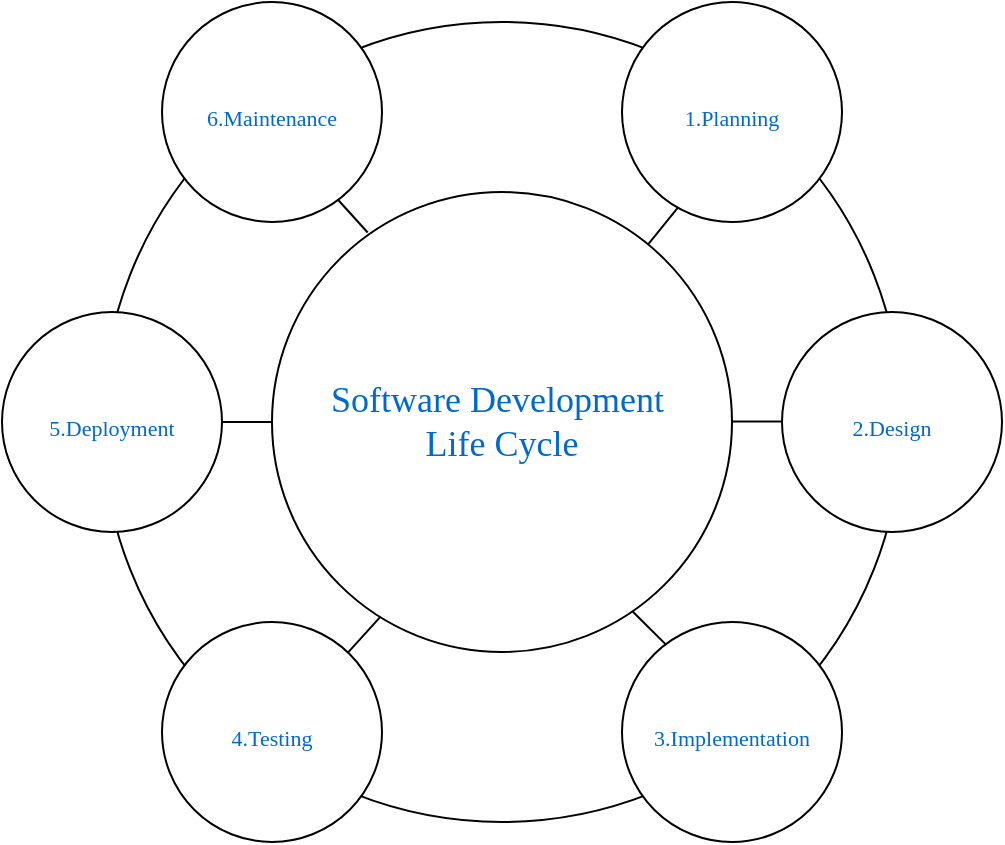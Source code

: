 <mxfile version="24.4.4" type="google">
  <diagram name="Page-1" id="dd472eb7-4b8b-5cd9-a60b-b15522922e76">
    <mxGraphModel grid="1" page="1" gridSize="10" guides="1" tooltips="1" connect="1" arrows="1" fold="1" pageScale="1" pageWidth="1100" pageHeight="850" background="none" math="0" shadow="0">
      <root>
        <mxCell id="0" />
        <mxCell id="1" parent="0" />
        <mxCell id="374e34682ed331ee-1" value="&lt;div style=&quot;font-size: 18px;&quot;&gt;&lt;font style=&quot;font-size: 18px;&quot;&gt;Software Development&amp;nbsp;&lt;/font&gt;&lt;/div&gt;&lt;div style=&quot;font-size: 18px;&quot;&gt;&lt;font style=&quot;font-size: 18px;&quot;&gt;Life Cycle&lt;/font&gt;&lt;/div&gt;" style="ellipse;whiteSpace=wrap;html=1;rounded=0;shadow=0;dashed=0;comic=0;fontFamily=Verdana;fontSize=22;fontColor=#0069D1;fillColor=none;strokeColor=#000000;" vertex="1" parent="1">
          <mxGeometry x="330" y="180" width="400" height="400" as="geometry" />
        </mxCell>
        <mxCell id="45236fa5f4b8e91a-6" value="&lt;font style=&quot;font-size: 11px;&quot;&gt;1.Planning&lt;/font&gt;" style="ellipse;whiteSpace=wrap;html=1;rounded=0;shadow=0;dashed=0;comic=0;fontFamily=Verdana;fontSize=22;fontColor=#0069D1;fillColor=#FFFFFF;strokeColor=#000000;" vertex="1" parent="1">
          <mxGeometry x="590" y="170" width="110" height="110" as="geometry" />
        </mxCell>
        <mxCell id="1YcLGIu923O8aRtZbAKg-1" value="&lt;font style=&quot;font-size: 11px;&quot;&gt;6.Maintenance&lt;/font&gt;" style="ellipse;whiteSpace=wrap;html=1;rounded=0;shadow=0;dashed=0;comic=0;fontFamily=Verdana;fontSize=22;fontColor=#0069D1;fillColor=#FFFFFF;strokeColor=#000000;" vertex="1" parent="1">
          <mxGeometry x="360" y="170" width="110" height="110" as="geometry" />
        </mxCell>
        <mxCell id="1YcLGIu923O8aRtZbAKg-2" value="&lt;font style=&quot;font-size: 11px;&quot;&gt;5.&lt;font style=&quot;font-size: 11px;&quot;&gt;Deployment&lt;/font&gt;&lt;/font&gt;" style="ellipse;whiteSpace=wrap;html=1;rounded=0;shadow=0;dashed=0;comic=0;fontFamily=Verdana;fontSize=22;fontColor=#0069D1;fillColor=#FFFFFF;strokeColor=#000000;" vertex="1" parent="1">
          <mxGeometry x="280" y="325" width="110" height="110" as="geometry" />
        </mxCell>
        <mxCell id="1YcLGIu923O8aRtZbAKg-3" value="&lt;font style=&quot;font-size: 11px;&quot;&gt;2.&lt;font style=&quot;font-size: 11px;&quot;&gt;Design&lt;/font&gt;&lt;/font&gt;" style="ellipse;whiteSpace=wrap;html=1;rounded=0;shadow=0;dashed=0;comic=0;fontFamily=Verdana;fontSize=22;fontColor=#0069D1;fillColor=#FFFFFF;strokeColor=#000000;" vertex="1" parent="1">
          <mxGeometry x="670" y="325" width="110" height="110" as="geometry" />
        </mxCell>
        <mxCell id="1YcLGIu923O8aRtZbAKg-4" value="&lt;font style=&quot;font-size: 11px;&quot;&gt;3.Implementation&lt;/font&gt;" style="ellipse;whiteSpace=wrap;html=1;rounded=0;shadow=0;dashed=0;comic=0;fontFamily=Verdana;fontSize=22;fontColor=#0069D1;fillColor=#FFFFFF;strokeColor=#000000;" vertex="1" parent="1">
          <mxGeometry x="590" y="480" width="110" height="110" as="geometry" />
        </mxCell>
        <mxCell id="1YcLGIu923O8aRtZbAKg-5" value="&lt;font style=&quot;font-size: 11px;&quot;&gt;4.&lt;font style=&quot;font-size: 11px;&quot;&gt;Testing&lt;/font&gt;&lt;/font&gt;" style="ellipse;whiteSpace=wrap;html=1;rounded=0;shadow=0;dashed=0;comic=0;fontFamily=Verdana;fontSize=22;fontColor=#0069D1;fillColor=#FFFFFF;strokeColor=#000000;" vertex="1" parent="1">
          <mxGeometry x="360" y="480" width="110" height="110" as="geometry" />
        </mxCell>
        <mxCell id="mh02ZufWetAdM293rw9k-2" value="" style="ellipse;whiteSpace=wrap;html=1;aspect=fixed;fillColor=none;" vertex="1" parent="1">
          <mxGeometry x="415" y="265" width="230" height="230" as="geometry" />
        </mxCell>
        <mxCell id="mh02ZufWetAdM293rw9k-3" value="" style="endArrow=none;html=1;rounded=0;entryX=0.255;entryY=0.934;entryDx=0;entryDy=0;entryPerimeter=0;" edge="1" parent="1" source="mh02ZufWetAdM293rw9k-2" target="45236fa5f4b8e91a-6">
          <mxGeometry width="50" height="50" relative="1" as="geometry">
            <mxPoint x="570" y="325" as="sourcePoint" />
            <mxPoint x="620" y="270" as="targetPoint" />
          </mxGeometry>
        </mxCell>
        <mxCell id="mh02ZufWetAdM293rw9k-4" value="" style="endArrow=none;html=1;rounded=0;exitX=0.801;exitY=0.9;exitDx=0;exitDy=0;exitPerimeter=0;entryX=0.208;entryY=0.088;entryDx=0;entryDy=0;entryPerimeter=0;" edge="1" parent="1" source="1YcLGIu923O8aRtZbAKg-1" target="mh02ZufWetAdM293rw9k-2">
          <mxGeometry width="50" height="50" relative="1" as="geometry">
            <mxPoint x="470" y="400" as="sourcePoint" />
            <mxPoint x="520" y="350" as="targetPoint" />
          </mxGeometry>
        </mxCell>
        <mxCell id="mh02ZufWetAdM293rw9k-5" value="" style="endArrow=none;html=1;rounded=0;exitX=1;exitY=0.5;exitDx=0;exitDy=0;entryX=0;entryY=0.5;entryDx=0;entryDy=0;" edge="1" parent="1" source="1YcLGIu923O8aRtZbAKg-2" target="mh02ZufWetAdM293rw9k-2">
          <mxGeometry width="50" height="50" relative="1" as="geometry">
            <mxPoint x="410" y="410" as="sourcePoint" />
            <mxPoint x="460" y="360" as="targetPoint" />
          </mxGeometry>
        </mxCell>
        <mxCell id="mh02ZufWetAdM293rw9k-6" value="" style="endArrow=none;html=1;rounded=0;exitX=1;exitY=0.5;exitDx=0;exitDy=0;entryX=0;entryY=0.5;entryDx=0;entryDy=0;" edge="1" parent="1">
          <mxGeometry width="50" height="50" relative="1" as="geometry">
            <mxPoint x="645" y="379.8" as="sourcePoint" />
            <mxPoint x="670" y="379.8" as="targetPoint" />
          </mxGeometry>
        </mxCell>
        <mxCell id="mh02ZufWetAdM293rw9k-7" value="" style="endArrow=none;html=1;rounded=0;entryX=0.201;entryY=0.104;entryDx=0;entryDy=0;entryPerimeter=0;exitX=0.784;exitY=0.912;exitDx=0;exitDy=0;exitPerimeter=0;" edge="1" parent="1" source="mh02ZufWetAdM293rw9k-2" target="1YcLGIu923O8aRtZbAKg-4">
          <mxGeometry width="50" height="50" relative="1" as="geometry">
            <mxPoint x="590" y="470" as="sourcePoint" />
            <mxPoint x="605" y="486" as="targetPoint" />
          </mxGeometry>
        </mxCell>
        <mxCell id="mh02ZufWetAdM293rw9k-8" value="" style="endArrow=none;html=1;rounded=0;entryX=0.236;entryY=0.923;entryDx=0;entryDy=0;entryPerimeter=0;exitX=0.845;exitY=0.139;exitDx=0;exitDy=0;exitPerimeter=0;" edge="1" parent="1" source="1YcLGIu923O8aRtZbAKg-5" target="mh02ZufWetAdM293rw9k-2">
          <mxGeometry width="50" height="50" relative="1" as="geometry">
            <mxPoint x="455" y="495" as="sourcePoint" />
            <mxPoint x="470" y="477" as="targetPoint" />
          </mxGeometry>
        </mxCell>
      </root>
    </mxGraphModel>
  </diagram>
</mxfile>

